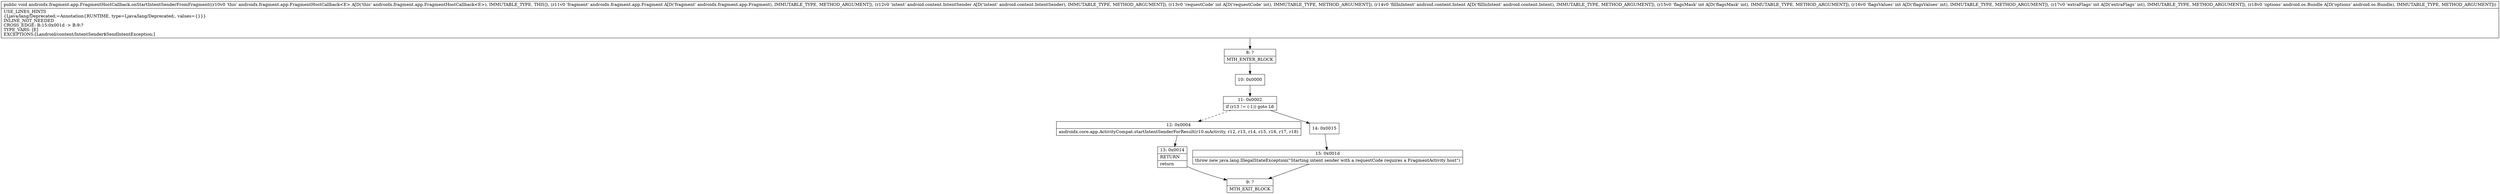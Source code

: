 digraph "CFG forandroidx.fragment.app.FragmentHostCallback.onStartIntentSenderFromFragment(Landroidx\/fragment\/app\/Fragment;Landroid\/content\/IntentSender;ILandroid\/content\/Intent;IIILandroid\/os\/Bundle;)V" {
Node_8 [shape=record,label="{8\:\ ?|MTH_ENTER_BLOCK\l}"];
Node_10 [shape=record,label="{10\:\ 0x0000}"];
Node_11 [shape=record,label="{11\:\ 0x0002|if (r13 != (\-1)) goto L6\l}"];
Node_12 [shape=record,label="{12\:\ 0x0004|androidx.core.app.ActivityCompat.startIntentSenderForResult(r10.mActivity, r12, r13, r14, r15, r16, r17, r18)\l}"];
Node_13 [shape=record,label="{13\:\ 0x0014|RETURN\l|return\l}"];
Node_9 [shape=record,label="{9\:\ ?|MTH_EXIT_BLOCK\l}"];
Node_14 [shape=record,label="{14\:\ 0x0015}"];
Node_15 [shape=record,label="{15\:\ 0x001d|throw new java.lang.IllegalStateException(\"Starting intent sender with a requestCode requires a FragmentActivity host\")\l}"];
MethodNode[shape=record,label="{public void androidx.fragment.app.FragmentHostCallback.onStartIntentSenderFromFragment((r10v0 'this' androidx.fragment.app.FragmentHostCallback\<E\> A[D('this' androidx.fragment.app.FragmentHostCallback\<E\>), IMMUTABLE_TYPE, THIS]), (r11v0 'fragment' androidx.fragment.app.Fragment A[D('fragment' androidx.fragment.app.Fragment), IMMUTABLE_TYPE, METHOD_ARGUMENT]), (r12v0 'intent' android.content.IntentSender A[D('intent' android.content.IntentSender), IMMUTABLE_TYPE, METHOD_ARGUMENT]), (r13v0 'requestCode' int A[D('requestCode' int), IMMUTABLE_TYPE, METHOD_ARGUMENT]), (r14v0 'fillInIntent' android.content.Intent A[D('fillInIntent' android.content.Intent), IMMUTABLE_TYPE, METHOD_ARGUMENT]), (r15v0 'flagsMask' int A[D('flagsMask' int), IMMUTABLE_TYPE, METHOD_ARGUMENT]), (r16v0 'flagsValues' int A[D('flagsValues' int), IMMUTABLE_TYPE, METHOD_ARGUMENT]), (r17v0 'extraFlags' int A[D('extraFlags' int), IMMUTABLE_TYPE, METHOD_ARGUMENT]), (r18v0 'options' android.os.Bundle A[D('options' android.os.Bundle), IMMUTABLE_TYPE, METHOD_ARGUMENT]))  | USE_LINES_HINTS\l\{Ljava\/lang\/Deprecated;=Annotation\{RUNTIME, type=Ljava\/lang\/Deprecated;, values=\{\}\}\}\lINLINE_NOT_NEEDED\lCROSS_EDGE: B:15:0x001d \-\> B:9:?\lTYPE_VARS: [E]\lEXCEPTIONS:[Landroid\/content\/IntentSender$SendIntentException;]\l}"];
MethodNode -> Node_8;Node_8 -> Node_10;
Node_10 -> Node_11;
Node_11 -> Node_12[style=dashed];
Node_11 -> Node_14;
Node_12 -> Node_13;
Node_13 -> Node_9;
Node_14 -> Node_15;
Node_15 -> Node_9;
}

